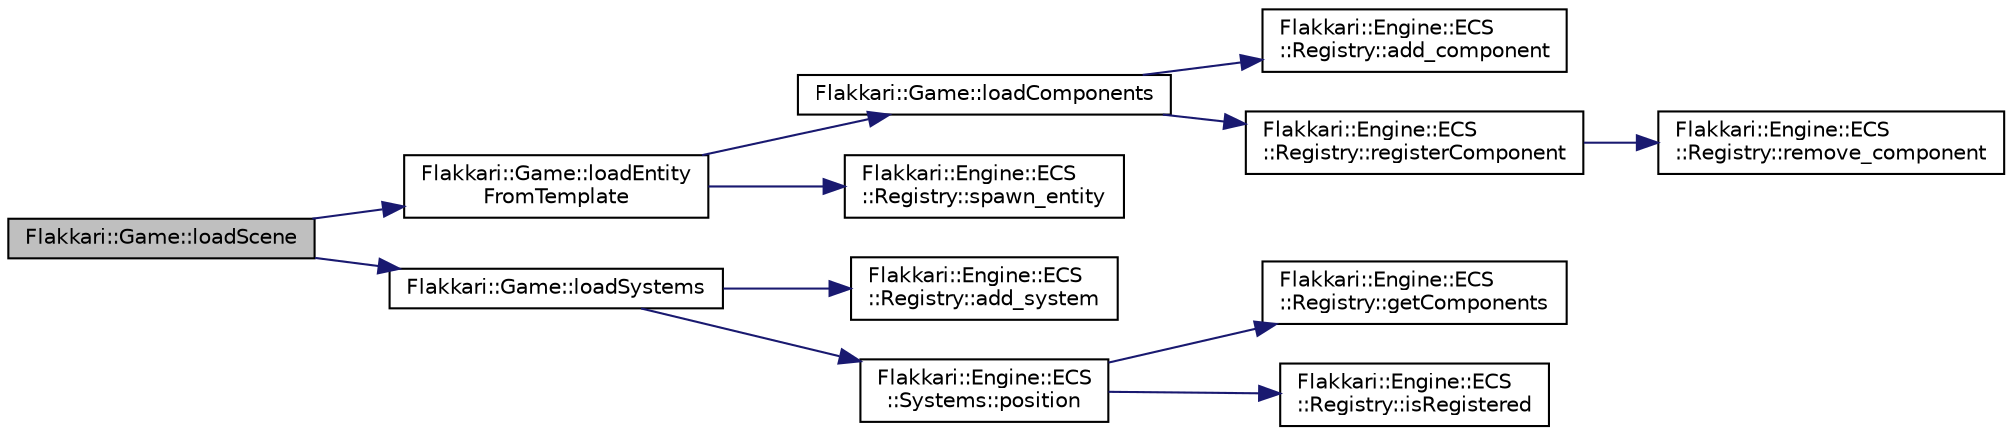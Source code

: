 digraph "Flakkari::Game::loadScene"
{
 // LATEX_PDF_SIZE
  edge [fontname="Helvetica",fontsize="10",labelfontname="Helvetica",labelfontsize="10"];
  node [fontname="Helvetica",fontsize="10",shape=record];
  rankdir="LR";
  Node1 [label="Flakkari::Game::loadScene",height=0.2,width=0.4,color="black", fillcolor="grey75", style="filled", fontcolor="black",tooltip="Load a scene from the game."];
  Node1 -> Node2 [color="midnightblue",fontsize="10",style="solid",fontname="Helvetica"];
  Node2 [label="Flakkari::Game::loadEntity\lFromTemplate",height=0.2,width=0.4,color="black", fillcolor="white", style="filled",URL="$dd/ddd/classFlakkari_1_1Game.html#ac0966a3949d5f7067a1a1767980508b1",tooltip="Add all the entities of the game to the registry."];
  Node2 -> Node3 [color="midnightblue",fontsize="10",style="solid",fontname="Helvetica"];
  Node3 [label="Flakkari::Game::loadComponents",height=0.2,width=0.4,color="black", fillcolor="white", style="filled",URL="$dd/ddd/classFlakkari_1_1Game.html#a58ec493f758d629370dfc28c4e198ba7",tooltip="Add all the components of the game to the registry."];
  Node3 -> Node4 [color="midnightblue",fontsize="10",style="solid",fontname="Helvetica"];
  Node4 [label="Flakkari::Engine::ECS\l::Registry::add_component",height=0.2,width=0.4,color="black", fillcolor="white", style="filled",URL="$d3/d58/classFlakkari_1_1Engine_1_1ECS_1_1Registry.html#abf95714c43fe09a1a01e7d3fffe27124",tooltip="Get the component from an entity."];
  Node3 -> Node5 [color="midnightblue",fontsize="10",style="solid",fontname="Helvetica"];
  Node5 [label="Flakkari::Engine::ECS\l::Registry::registerComponent",height=0.2,width=0.4,color="black", fillcolor="white", style="filled",URL="$d3/d58/classFlakkari_1_1Engine_1_1ECS_1_1Registry.html#a2faf0cdffea734942a5b964496cf6755",tooltip="Get the component from an entity."];
  Node5 -> Node6 [color="midnightblue",fontsize="10",style="solid",fontname="Helvetica"];
  Node6 [label="Flakkari::Engine::ECS\l::Registry::remove_component",height=0.2,width=0.4,color="black", fillcolor="white", style="filled",URL="$d3/d58/classFlakkari_1_1Engine_1_1ECS_1_1Registry.html#afec03d0edf17b2ad7098604ae70d0f33",tooltip="Remove a component from an entity in the registry."];
  Node2 -> Node7 [color="midnightblue",fontsize="10",style="solid",fontname="Helvetica"];
  Node7 [label="Flakkari::Engine::ECS\l::Registry::spawn_entity",height=0.2,width=0.4,color="black", fillcolor="white", style="filled",URL="$d3/d58/classFlakkari_1_1Engine_1_1ECS_1_1Registry.html#a81799a52fa1e3deabdea66ac4b044729",tooltip="Spawn a new entity in the registry."];
  Node1 -> Node8 [color="midnightblue",fontsize="10",style="solid",fontname="Helvetica"];
  Node8 [label="Flakkari::Game::loadSystems",height=0.2,width=0.4,color="black", fillcolor="white", style="filled",URL="$dd/ddd/classFlakkari_1_1Game.html#a8c1c536899944afc33cd5dbc60bc6d83",tooltip="Add all the systems of the game to the registry."];
  Node8 -> Node9 [color="midnightblue",fontsize="10",style="solid",fontname="Helvetica"];
  Node9 [label="Flakkari::Engine::ECS\l::Registry::add_system",height=0.2,width=0.4,color="black", fillcolor="white", style="filled",URL="$d3/d58/classFlakkari_1_1Engine_1_1ECS_1_1Registry.html#a4b9afe929d82931e4fbbce85acb84fc1",tooltip="Add a system to the registry."];
  Node8 -> Node10 [color="midnightblue",fontsize="10",style="solid",fontname="Helvetica"];
  Node10 [label="Flakkari::Engine::ECS\l::Systems::position",height=0.2,width=0.4,color="black", fillcolor="white", style="filled",URL="$d6/dde/namespaceFlakkari_1_1Engine_1_1ECS_1_1Systems.html#ae4fec4a1a5a55d37756b83248855df32",tooltip="Updates the position of all entities with a Position and a Movable component based on their velocity."];
  Node10 -> Node11 [color="midnightblue",fontsize="10",style="solid",fontname="Helvetica"];
  Node11 [label="Flakkari::Engine::ECS\l::Registry::getComponents",height=0.2,width=0.4,color="black", fillcolor="white", style="filled",URL="$d3/d58/classFlakkari_1_1Engine_1_1ECS_1_1Registry.html#a99a1a0865c82335ffe9c5848b45182c7",tooltip="Get the Components object from the registry."];
  Node10 -> Node12 [color="midnightblue",fontsize="10",style="solid",fontname="Helvetica"];
  Node12 [label="Flakkari::Engine::ECS\l::Registry::isRegistered",height=0.2,width=0.4,color="black", fillcolor="white", style="filled",URL="$d3/d58/classFlakkari_1_1Engine_1_1ECS_1_1Registry.html#a022c8cd14fed8dd41735787dc6a17414",tooltip="Check if an entity is registered in the registry."];
}
